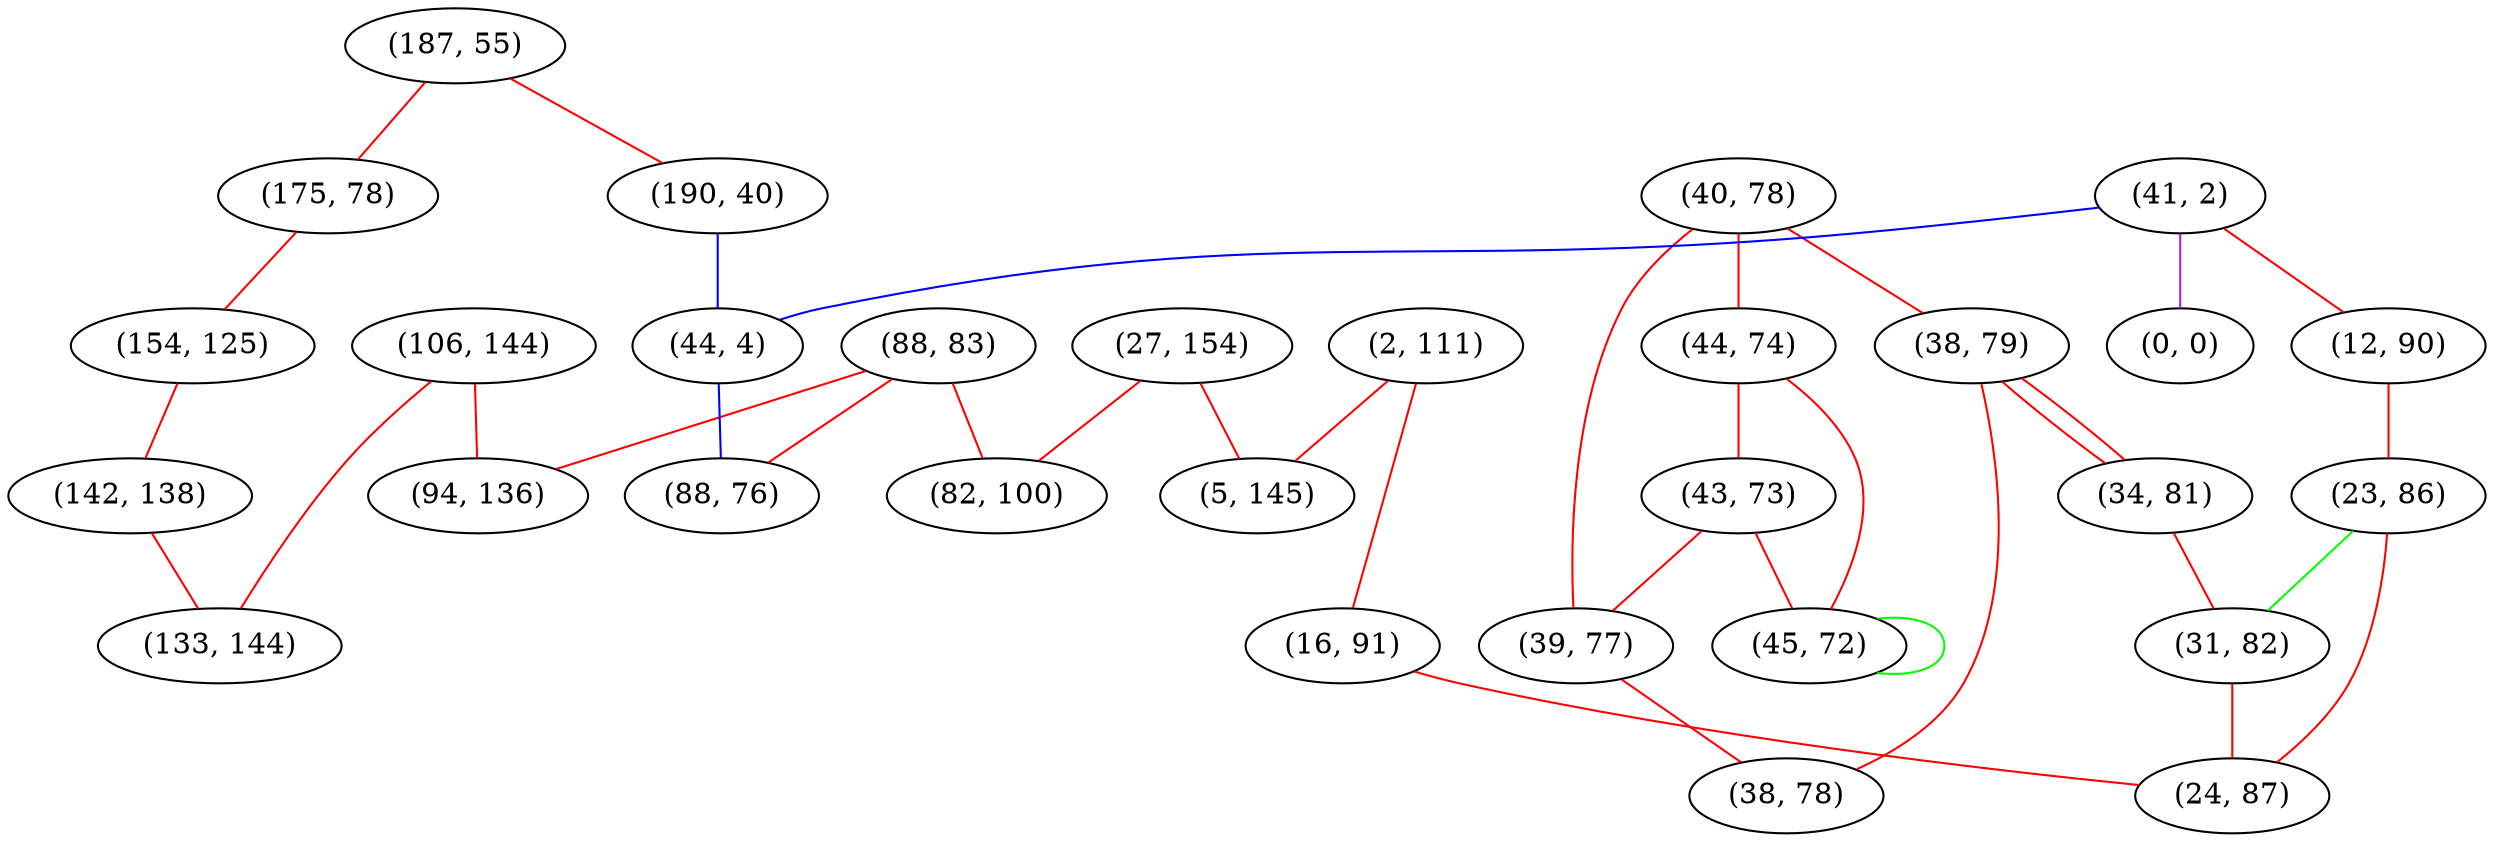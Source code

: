 graph "" {
"(187, 55)";
"(27, 154)";
"(40, 78)";
"(41, 2)";
"(0, 0)";
"(2, 111)";
"(44, 74)";
"(38, 79)";
"(12, 90)";
"(43, 73)";
"(16, 91)";
"(106, 144)";
"(175, 78)";
"(154, 125)";
"(34, 81)";
"(88, 83)";
"(142, 138)";
"(45, 72)";
"(5, 145)";
"(23, 86)";
"(39, 77)";
"(94, 136)";
"(190, 40)";
"(31, 82)";
"(133, 144)";
"(82, 100)";
"(44, 4)";
"(24, 87)";
"(88, 76)";
"(38, 78)";
"(187, 55)" -- "(175, 78)"  [color=red, key=0, weight=1];
"(187, 55)" -- "(190, 40)"  [color=red, key=0, weight=1];
"(27, 154)" -- "(5, 145)"  [color=red, key=0, weight=1];
"(27, 154)" -- "(82, 100)"  [color=red, key=0, weight=1];
"(40, 78)" -- "(44, 74)"  [color=red, key=0, weight=1];
"(40, 78)" -- "(39, 77)"  [color=red, key=0, weight=1];
"(40, 78)" -- "(38, 79)"  [color=red, key=0, weight=1];
"(41, 2)" -- "(44, 4)"  [color=blue, key=0, weight=3];
"(41, 2)" -- "(12, 90)"  [color=red, key=0, weight=1];
"(41, 2)" -- "(0, 0)"  [color=purple, key=0, weight=4];
"(2, 111)" -- "(5, 145)"  [color=red, key=0, weight=1];
"(2, 111)" -- "(16, 91)"  [color=red, key=0, weight=1];
"(44, 74)" -- "(43, 73)"  [color=red, key=0, weight=1];
"(44, 74)" -- "(45, 72)"  [color=red, key=0, weight=1];
"(38, 79)" -- "(34, 81)"  [color=red, key=0, weight=1];
"(38, 79)" -- "(34, 81)"  [color=red, key=1, weight=1];
"(38, 79)" -- "(38, 78)"  [color=red, key=0, weight=1];
"(12, 90)" -- "(23, 86)"  [color=red, key=0, weight=1];
"(43, 73)" -- "(39, 77)"  [color=red, key=0, weight=1];
"(43, 73)" -- "(45, 72)"  [color=red, key=0, weight=1];
"(16, 91)" -- "(24, 87)"  [color=red, key=0, weight=1];
"(106, 144)" -- "(94, 136)"  [color=red, key=0, weight=1];
"(106, 144)" -- "(133, 144)"  [color=red, key=0, weight=1];
"(175, 78)" -- "(154, 125)"  [color=red, key=0, weight=1];
"(154, 125)" -- "(142, 138)"  [color=red, key=0, weight=1];
"(34, 81)" -- "(31, 82)"  [color=red, key=0, weight=1];
"(88, 83)" -- "(88, 76)"  [color=red, key=0, weight=1];
"(88, 83)" -- "(82, 100)"  [color=red, key=0, weight=1];
"(88, 83)" -- "(94, 136)"  [color=red, key=0, weight=1];
"(142, 138)" -- "(133, 144)"  [color=red, key=0, weight=1];
"(45, 72)" -- "(45, 72)"  [color=green, key=0, weight=2];
"(23, 86)" -- "(31, 82)"  [color=green, key=0, weight=2];
"(23, 86)" -- "(24, 87)"  [color=red, key=0, weight=1];
"(39, 77)" -- "(38, 78)"  [color=red, key=0, weight=1];
"(190, 40)" -- "(44, 4)"  [color=blue, key=0, weight=3];
"(31, 82)" -- "(24, 87)"  [color=red, key=0, weight=1];
"(44, 4)" -- "(88, 76)"  [color=blue, key=0, weight=3];
}
